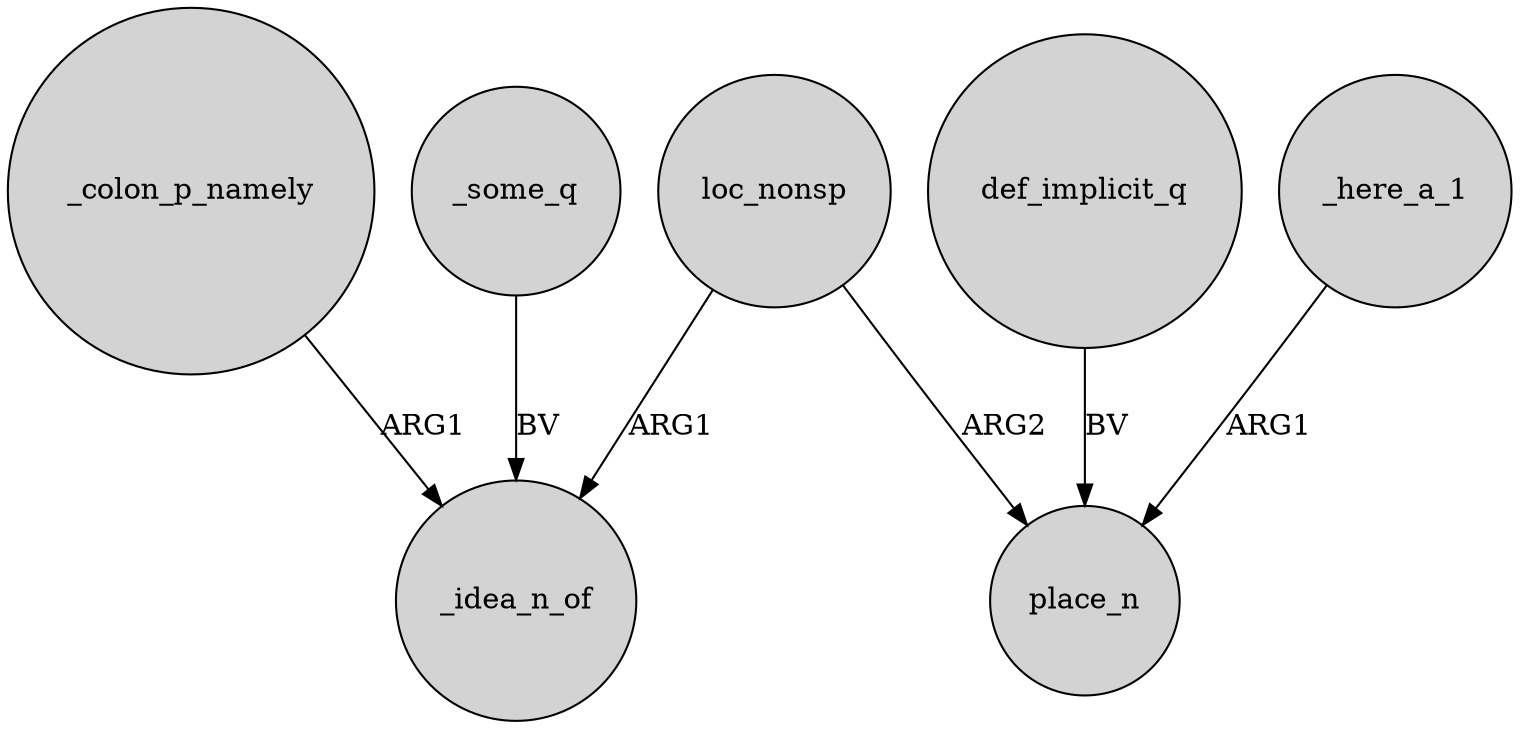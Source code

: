digraph {
	node [shape=circle style=filled]
	_colon_p_namely -> _idea_n_of [label=ARG1]
	loc_nonsp -> place_n [label=ARG2]
	def_implicit_q -> place_n [label=BV]
	_here_a_1 -> place_n [label=ARG1]
	_some_q -> _idea_n_of [label=BV]
	loc_nonsp -> _idea_n_of [label=ARG1]
}
